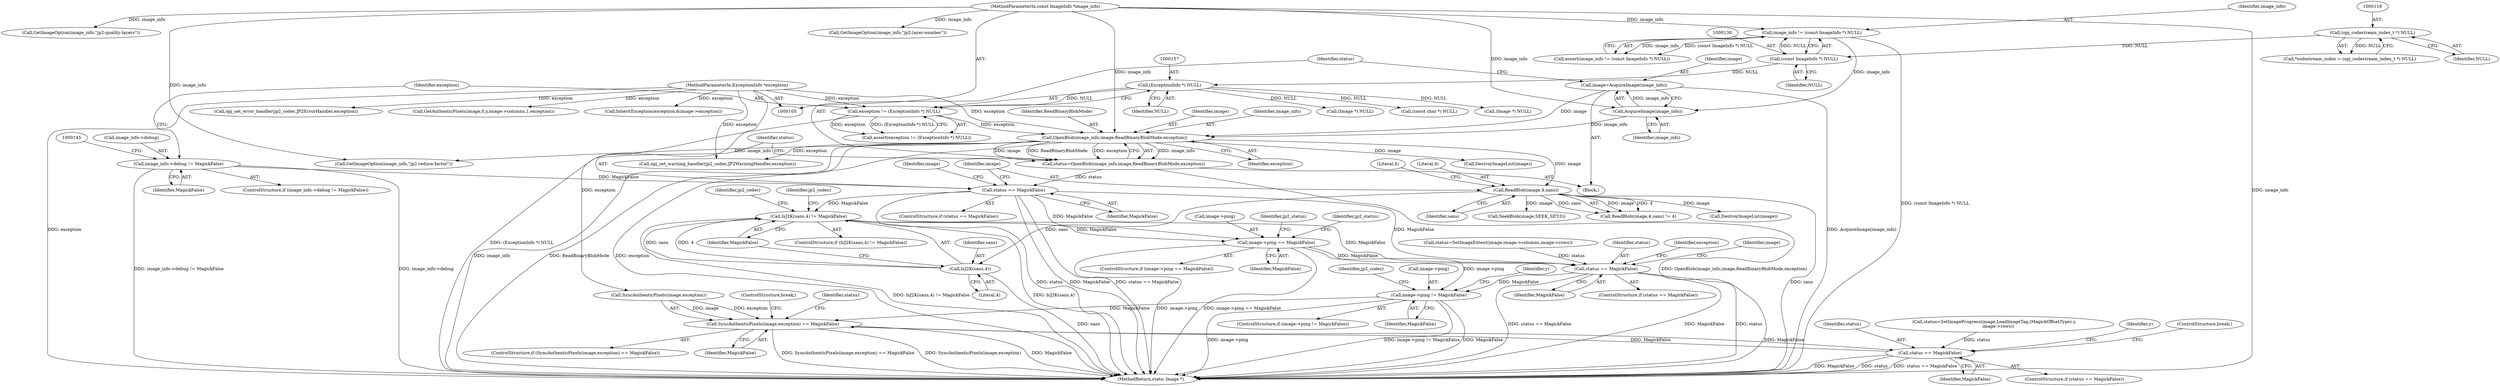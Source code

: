 digraph "0_ImageMagick_acee073df34aa4d491bf5cb74d3a15fc80f0a3aa@pointer" {
"1000451" [label="(Call,image->ping == MagickFalse)"];
"1000177" [label="(Call,status == MagickFalse)"];
"1000169" [label="(Call,status=OpenBlob(image_info,image,ReadBinaryBlobMode,exception))"];
"1000171" [label="(Call,OpenBlob(image_info,image,ReadBinaryBlobMode,exception))"];
"1000167" [label="(Call,AcquireImage(image_info))"];
"1000127" [label="(Call,image_info != (const ImageInfo *) NULL)"];
"1000106" [label="(MethodParameterIn,const ImageInfo *image_info)"];
"1000129" [label="(Call,(const ImageInfo *) NULL)"];
"1000117" [label="(Call,(opj_codestream_index_t *) NULL)"];
"1000165" [label="(Call,image=AcquireImage(image_info))"];
"1000154" [label="(Call,exception != (ExceptionInfo *) NULL)"];
"1000107" [label="(MethodParameterIn,ExceptionInfo *exception)"];
"1000156" [label="(Call,(ExceptionInfo *) NULL)"];
"1000139" [label="(Call,image_info->debug != MagickFalse)"];
"1000225" [label="(Call,IsJ2K(sans,4) != MagickFalse)"];
"1000226" [label="(Call,IsJ2K(sans,4))"];
"1000191" [label="(Call,ReadBlob(image,4,sans))"];
"1000575" [label="(Call,status == MagickFalse)"];
"1000665" [label="(Call,image->ping != MagickFalse)"];
"1000906" [label="(Call,SyncAuthenticPixels(image,exception) == MagickFalse)"];
"1000924" [label="(Call,status == MagickFalse)"];
"1000182" [label="(Identifier,image)"];
"1000564" [label="(Call,status=SetImageExtent(image,image->columns,image->rows))"];
"1000243" [label="(Call,opj_set_error_handler(jp2_codec,JP2ErrorHandler,exception))"];
"1000128" [label="(Identifier,image_info)"];
"1000258" [label="(Call,(const char *) NULL)"];
"1000186" [label="(Call,(Image *) NULL)"];
"1000117" [label="(Call,(opj_codestream_index_t *) NULL)"];
"1000156" [label="(Call,(ExceptionInfo *) NULL)"];
"1000664" [label="(ControlStructure,if (image->ping != MagickFalse))"];
"1000178" [label="(Identifier,status)"];
"1000905" [label="(ControlStructure,if (SyncAuthenticPixels(image,exception) == MagickFalse))"];
"1000228" [label="(Literal,4)"];
"1000195" [label="(Literal,4)"];
"1000154" [label="(Call,exception != (ExceptionInfo *) NULL)"];
"1000115" [label="(Call,*codestream_index = (opj_codestream_index_t *) NULL)"];
"1000179" [label="(Identifier,MagickFalse)"];
"1000176" [label="(ControlStructure,if (status == MagickFalse))"];
"1000170" [label="(Identifier,status)"];
"1000669" [label="(Identifier,MagickFalse)"];
"1000906" [label="(Call,SyncAuthenticPixels(image,exception) == MagickFalse)"];
"1000236" [label="(Identifier,jp2_codec)"];
"1000924" [label="(Call,status == MagickFalse)"];
"1000227" [label="(Identifier,sans)"];
"1000126" [label="(Call,assert(image_info != (const ImageInfo *) NULL))"];
"1000683" [label="(Identifier,y)"];
"1000923" [label="(ControlStructure,if (status == MagickFalse))"];
"1000942" [label="(MethodReturn,static Image *)"];
"1000177" [label="(Call,status == MagickFalse)"];
"1000252" [label="(Call,GetImageOption(image_info,\"jp2:reduce-factor\"))"];
"1000143" [label="(Identifier,MagickFalse)"];
"1000167" [label="(Call,AcquireImage(image_info))"];
"1000911" [label="(ControlStructure,break;)"];
"1000458" [label="(Identifier,jp2_status)"];
"1000171" [label="(Call,OpenBlob(image_info,image,ReadBinaryBlobMode,exception))"];
"1000119" [label="(Identifier,NULL)"];
"1000672" [label="(Identifier,jp2_codec)"];
"1000169" [label="(Call,status=OpenBlob(image_info,image,ReadBinaryBlobMode,exception))"];
"1000575" [label="(Call,status == MagickFalse)"];
"1000452" [label="(Call,image->ping)"];
"1000168" [label="(Identifier,image_info)"];
"1000451" [label="(Call,image->ping == MagickFalse)"];
"1000925" [label="(Identifier,status)"];
"1000226" [label="(Call,IsJ2K(sans,4))"];
"1000192" [label="(Identifier,image)"];
"1000231" [label="(Identifier,jp2_codec)"];
"1000910" [label="(Identifier,MagickFalse)"];
"1000926" [label="(Identifier,MagickFalse)"];
"1000175" [label="(Identifier,exception)"];
"1000224" [label="(ControlStructure,if (IsJ2K(sans,4) != MagickFalse))"];
"1000666" [label="(Call,image->ping)"];
"1000155" [label="(Identifier,exception)"];
"1000190" [label="(Call,ReadBlob(image,4,sans) != 4)"];
"1000474" [label="(Identifier,jp2_status)"];
"1000574" [label="(ControlStructure,if (status == MagickFalse))"];
"1000108" [label="(Block,)"];
"1000183" [label="(Call,DestroyImageList(image))"];
"1000153" [label="(Call,assert(exception != (ExceptionInfo *) NULL))"];
"1000131" [label="(Identifier,NULL)"];
"1000107" [label="(MethodParameterIn,ExceptionInfo *exception)"];
"1000127" [label="(Call,image_info != (const ImageInfo *) NULL)"];
"1000699" [label="(Call,GetAuthenticPixels(image,0,y,image->columns,1,exception))"];
"1000106" [label="(MethodParameterIn,const ImageInfo *image_info)"];
"1000665" [label="(Call,image->ping != MagickFalse)"];
"1000269" [label="(Call,GetImageOption(image_info,\"jp2:quality-layers\"))"];
"1000280" [label="(Call,GetImageOption(image_info,\"jp2:layer-number\"))"];
"1000174" [label="(Identifier,ReadBinaryBlobMode)"];
"1000158" [label="(Identifier,NULL)"];
"1000912" [label="(Call,status=SetImageProgress(image,LoadImageTag,(MagickOffsetType) y,\n      image->rows))"];
"1000579" [label="(Call,InheritException(exception,&image->exception))"];
"1000139" [label="(Call,image_info->debug != MagickFalse)"];
"1000166" [label="(Identifier,image)"];
"1000913" [label="(Identifier,status)"];
"1000693" [label="(Identifier,y)"];
"1000191" [label="(Call,ReadBlob(image,4,sans))"];
"1000577" [label="(Identifier,MagickFalse)"];
"1000576" [label="(Identifier,status)"];
"1000194" [label="(Identifier,sans)"];
"1000225" [label="(Call,IsJ2K(sans,4) != MagickFalse)"];
"1000140" [label="(Call,image_info->debug)"];
"1000165" [label="(Call,image=AcquireImage(image_info))"];
"1000138" [label="(ControlStructure,if (image_info->debug != MagickFalse))"];
"1000129" [label="(Call,(const ImageInfo *) NULL)"];
"1000229" [label="(Identifier,MagickFalse)"];
"1000907" [label="(Call,SyncAuthenticPixels(image,exception))"];
"1000207" [label="(Call,SeekBlob(image,SEEK_SET,0))"];
"1000927" [label="(ControlStructure,break;)"];
"1000580" [label="(Identifier,exception)"];
"1000202" [label="(Call,(Image *) NULL)"];
"1000450" [label="(ControlStructure,if (image->ping == MagickFalse))"];
"1000455" [label="(Identifier,MagickFalse)"];
"1000173" [label="(Identifier,image)"];
"1000172" [label="(Identifier,image_info)"];
"1000199" [label="(Call,DestroyImageList(image))"];
"1000193" [label="(Literal,4)"];
"1000239" [label="(Call,opj_set_warning_handler(jp2_codec,JP2WarningHandler,exception))"];
"1000590" [label="(Identifier,image)"];
"1000451" -> "1000450"  [label="AST: "];
"1000451" -> "1000455"  [label="CFG: "];
"1000452" -> "1000451"  [label="AST: "];
"1000455" -> "1000451"  [label="AST: "];
"1000458" -> "1000451"  [label="CFG: "];
"1000474" -> "1000451"  [label="CFG: "];
"1000451" -> "1000942"  [label="DDG: image->ping"];
"1000451" -> "1000942"  [label="DDG: image->ping == MagickFalse"];
"1000177" -> "1000451"  [label="DDG: MagickFalse"];
"1000225" -> "1000451"  [label="DDG: MagickFalse"];
"1000451" -> "1000575"  [label="DDG: MagickFalse"];
"1000451" -> "1000665"  [label="DDG: image->ping"];
"1000177" -> "1000176"  [label="AST: "];
"1000177" -> "1000179"  [label="CFG: "];
"1000178" -> "1000177"  [label="AST: "];
"1000179" -> "1000177"  [label="AST: "];
"1000182" -> "1000177"  [label="CFG: "];
"1000192" -> "1000177"  [label="CFG: "];
"1000177" -> "1000942"  [label="DDG: status"];
"1000177" -> "1000942"  [label="DDG: MagickFalse"];
"1000177" -> "1000942"  [label="DDG: status == MagickFalse"];
"1000169" -> "1000177"  [label="DDG: status"];
"1000139" -> "1000177"  [label="DDG: MagickFalse"];
"1000177" -> "1000225"  [label="DDG: MagickFalse"];
"1000177" -> "1000575"  [label="DDG: MagickFalse"];
"1000169" -> "1000108"  [label="AST: "];
"1000169" -> "1000171"  [label="CFG: "];
"1000170" -> "1000169"  [label="AST: "];
"1000171" -> "1000169"  [label="AST: "];
"1000178" -> "1000169"  [label="CFG: "];
"1000169" -> "1000942"  [label="DDG: OpenBlob(image_info,image,ReadBinaryBlobMode,exception)"];
"1000171" -> "1000169"  [label="DDG: image_info"];
"1000171" -> "1000169"  [label="DDG: image"];
"1000171" -> "1000169"  [label="DDG: ReadBinaryBlobMode"];
"1000171" -> "1000169"  [label="DDG: exception"];
"1000171" -> "1000175"  [label="CFG: "];
"1000172" -> "1000171"  [label="AST: "];
"1000173" -> "1000171"  [label="AST: "];
"1000174" -> "1000171"  [label="AST: "];
"1000175" -> "1000171"  [label="AST: "];
"1000171" -> "1000942"  [label="DDG: image_info"];
"1000171" -> "1000942"  [label="DDG: ReadBinaryBlobMode"];
"1000171" -> "1000942"  [label="DDG: exception"];
"1000167" -> "1000171"  [label="DDG: image_info"];
"1000106" -> "1000171"  [label="DDG: image_info"];
"1000165" -> "1000171"  [label="DDG: image"];
"1000154" -> "1000171"  [label="DDG: exception"];
"1000107" -> "1000171"  [label="DDG: exception"];
"1000171" -> "1000183"  [label="DDG: image"];
"1000171" -> "1000191"  [label="DDG: image"];
"1000171" -> "1000239"  [label="DDG: exception"];
"1000171" -> "1000252"  [label="DDG: image_info"];
"1000167" -> "1000165"  [label="AST: "];
"1000167" -> "1000168"  [label="CFG: "];
"1000168" -> "1000167"  [label="AST: "];
"1000165" -> "1000167"  [label="CFG: "];
"1000167" -> "1000165"  [label="DDG: image_info"];
"1000127" -> "1000167"  [label="DDG: image_info"];
"1000106" -> "1000167"  [label="DDG: image_info"];
"1000127" -> "1000126"  [label="AST: "];
"1000127" -> "1000129"  [label="CFG: "];
"1000128" -> "1000127"  [label="AST: "];
"1000129" -> "1000127"  [label="AST: "];
"1000126" -> "1000127"  [label="CFG: "];
"1000127" -> "1000942"  [label="DDG: (const ImageInfo *) NULL"];
"1000127" -> "1000126"  [label="DDG: image_info"];
"1000127" -> "1000126"  [label="DDG: (const ImageInfo *) NULL"];
"1000106" -> "1000127"  [label="DDG: image_info"];
"1000129" -> "1000127"  [label="DDG: NULL"];
"1000106" -> "1000105"  [label="AST: "];
"1000106" -> "1000942"  [label="DDG: image_info"];
"1000106" -> "1000252"  [label="DDG: image_info"];
"1000106" -> "1000269"  [label="DDG: image_info"];
"1000106" -> "1000280"  [label="DDG: image_info"];
"1000129" -> "1000131"  [label="CFG: "];
"1000130" -> "1000129"  [label="AST: "];
"1000131" -> "1000129"  [label="AST: "];
"1000117" -> "1000129"  [label="DDG: NULL"];
"1000129" -> "1000156"  [label="DDG: NULL"];
"1000117" -> "1000115"  [label="AST: "];
"1000117" -> "1000119"  [label="CFG: "];
"1000118" -> "1000117"  [label="AST: "];
"1000119" -> "1000117"  [label="AST: "];
"1000115" -> "1000117"  [label="CFG: "];
"1000117" -> "1000115"  [label="DDG: NULL"];
"1000165" -> "1000108"  [label="AST: "];
"1000166" -> "1000165"  [label="AST: "];
"1000170" -> "1000165"  [label="CFG: "];
"1000165" -> "1000942"  [label="DDG: AcquireImage(image_info)"];
"1000154" -> "1000153"  [label="AST: "];
"1000154" -> "1000156"  [label="CFG: "];
"1000155" -> "1000154"  [label="AST: "];
"1000156" -> "1000154"  [label="AST: "];
"1000153" -> "1000154"  [label="CFG: "];
"1000154" -> "1000942"  [label="DDG: (ExceptionInfo *) NULL"];
"1000154" -> "1000153"  [label="DDG: exception"];
"1000154" -> "1000153"  [label="DDG: (ExceptionInfo *) NULL"];
"1000107" -> "1000154"  [label="DDG: exception"];
"1000156" -> "1000154"  [label="DDG: NULL"];
"1000107" -> "1000105"  [label="AST: "];
"1000107" -> "1000942"  [label="DDG: exception"];
"1000107" -> "1000239"  [label="DDG: exception"];
"1000107" -> "1000243"  [label="DDG: exception"];
"1000107" -> "1000579"  [label="DDG: exception"];
"1000107" -> "1000699"  [label="DDG: exception"];
"1000107" -> "1000907"  [label="DDG: exception"];
"1000156" -> "1000158"  [label="CFG: "];
"1000157" -> "1000156"  [label="AST: "];
"1000158" -> "1000156"  [label="AST: "];
"1000156" -> "1000186"  [label="DDG: NULL"];
"1000156" -> "1000202"  [label="DDG: NULL"];
"1000156" -> "1000258"  [label="DDG: NULL"];
"1000139" -> "1000138"  [label="AST: "];
"1000139" -> "1000143"  [label="CFG: "];
"1000140" -> "1000139"  [label="AST: "];
"1000143" -> "1000139"  [label="AST: "];
"1000145" -> "1000139"  [label="CFG: "];
"1000155" -> "1000139"  [label="CFG: "];
"1000139" -> "1000942"  [label="DDG: image_info->debug != MagickFalse"];
"1000139" -> "1000942"  [label="DDG: image_info->debug"];
"1000225" -> "1000224"  [label="AST: "];
"1000225" -> "1000229"  [label="CFG: "];
"1000226" -> "1000225"  [label="AST: "];
"1000229" -> "1000225"  [label="AST: "];
"1000231" -> "1000225"  [label="CFG: "];
"1000236" -> "1000225"  [label="CFG: "];
"1000225" -> "1000942"  [label="DDG: IsJ2K(sans,4) != MagickFalse"];
"1000225" -> "1000942"  [label="DDG: IsJ2K(sans,4)"];
"1000226" -> "1000225"  [label="DDG: sans"];
"1000226" -> "1000225"  [label="DDG: 4"];
"1000225" -> "1000575"  [label="DDG: MagickFalse"];
"1000226" -> "1000228"  [label="CFG: "];
"1000227" -> "1000226"  [label="AST: "];
"1000228" -> "1000226"  [label="AST: "];
"1000229" -> "1000226"  [label="CFG: "];
"1000226" -> "1000942"  [label="DDG: sans"];
"1000191" -> "1000226"  [label="DDG: sans"];
"1000191" -> "1000190"  [label="AST: "];
"1000191" -> "1000194"  [label="CFG: "];
"1000192" -> "1000191"  [label="AST: "];
"1000193" -> "1000191"  [label="AST: "];
"1000194" -> "1000191"  [label="AST: "];
"1000195" -> "1000191"  [label="CFG: "];
"1000191" -> "1000942"  [label="DDG: sans"];
"1000191" -> "1000190"  [label="DDG: image"];
"1000191" -> "1000190"  [label="DDG: 4"];
"1000191" -> "1000190"  [label="DDG: sans"];
"1000191" -> "1000199"  [label="DDG: image"];
"1000191" -> "1000207"  [label="DDG: image"];
"1000575" -> "1000574"  [label="AST: "];
"1000575" -> "1000577"  [label="CFG: "];
"1000576" -> "1000575"  [label="AST: "];
"1000577" -> "1000575"  [label="AST: "];
"1000580" -> "1000575"  [label="CFG: "];
"1000590" -> "1000575"  [label="CFG: "];
"1000575" -> "1000942"  [label="DDG: status == MagickFalse"];
"1000575" -> "1000942"  [label="DDG: MagickFalse"];
"1000575" -> "1000942"  [label="DDG: status"];
"1000564" -> "1000575"  [label="DDG: status"];
"1000575" -> "1000665"  [label="DDG: MagickFalse"];
"1000665" -> "1000664"  [label="AST: "];
"1000665" -> "1000669"  [label="CFG: "];
"1000666" -> "1000665"  [label="AST: "];
"1000669" -> "1000665"  [label="AST: "];
"1000672" -> "1000665"  [label="CFG: "];
"1000683" -> "1000665"  [label="CFG: "];
"1000665" -> "1000942"  [label="DDG: image->ping"];
"1000665" -> "1000942"  [label="DDG: image->ping != MagickFalse"];
"1000665" -> "1000942"  [label="DDG: MagickFalse"];
"1000665" -> "1000906"  [label="DDG: MagickFalse"];
"1000906" -> "1000905"  [label="AST: "];
"1000906" -> "1000910"  [label="CFG: "];
"1000907" -> "1000906"  [label="AST: "];
"1000910" -> "1000906"  [label="AST: "];
"1000911" -> "1000906"  [label="CFG: "];
"1000913" -> "1000906"  [label="CFG: "];
"1000906" -> "1000942"  [label="DDG: SyncAuthenticPixels(image,exception) == MagickFalse"];
"1000906" -> "1000942"  [label="DDG: SyncAuthenticPixels(image,exception)"];
"1000906" -> "1000942"  [label="DDG: MagickFalse"];
"1000907" -> "1000906"  [label="DDG: image"];
"1000907" -> "1000906"  [label="DDG: exception"];
"1000924" -> "1000906"  [label="DDG: MagickFalse"];
"1000906" -> "1000924"  [label="DDG: MagickFalse"];
"1000924" -> "1000923"  [label="AST: "];
"1000924" -> "1000926"  [label="CFG: "];
"1000925" -> "1000924"  [label="AST: "];
"1000926" -> "1000924"  [label="AST: "];
"1000927" -> "1000924"  [label="CFG: "];
"1000693" -> "1000924"  [label="CFG: "];
"1000924" -> "1000942"  [label="DDG: MagickFalse"];
"1000924" -> "1000942"  [label="DDG: status"];
"1000924" -> "1000942"  [label="DDG: status == MagickFalse"];
"1000912" -> "1000924"  [label="DDG: status"];
}
